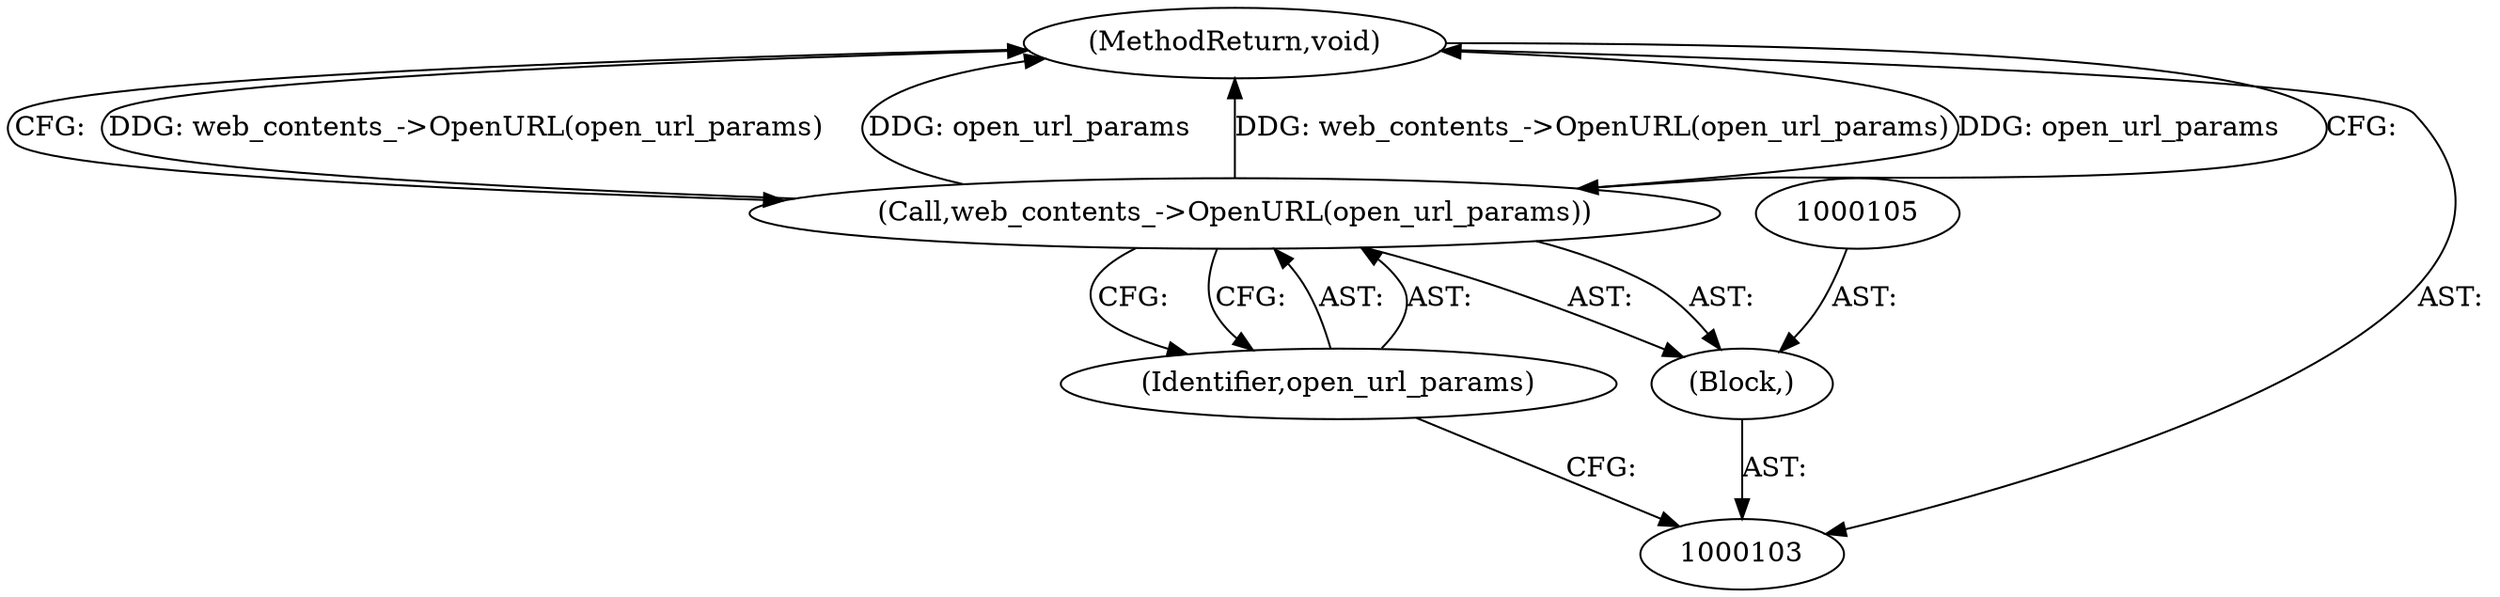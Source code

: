 digraph "0_Chrome_2a1d9fff62718d7175bf47c7903dda127ee0228c_1" {
"1000108" [label="(MethodReturn,void)"];
"1000104" [label="(Block,)"];
"1000106" [label="(Call,web_contents_->OpenURL(open_url_params))"];
"1000107" [label="(Identifier,open_url_params)"];
"1000108" -> "1000103"  [label="AST: "];
"1000108" -> "1000106"  [label="CFG: "];
"1000106" -> "1000108"  [label="DDG: web_contents_->OpenURL(open_url_params)"];
"1000106" -> "1000108"  [label="DDG: open_url_params"];
"1000104" -> "1000103"  [label="AST: "];
"1000105" -> "1000104"  [label="AST: "];
"1000106" -> "1000104"  [label="AST: "];
"1000106" -> "1000104"  [label="AST: "];
"1000106" -> "1000107"  [label="CFG: "];
"1000107" -> "1000106"  [label="AST: "];
"1000108" -> "1000106"  [label="CFG: "];
"1000106" -> "1000108"  [label="DDG: web_contents_->OpenURL(open_url_params)"];
"1000106" -> "1000108"  [label="DDG: open_url_params"];
"1000107" -> "1000106"  [label="AST: "];
"1000107" -> "1000103"  [label="CFG: "];
"1000106" -> "1000107"  [label="CFG: "];
}
